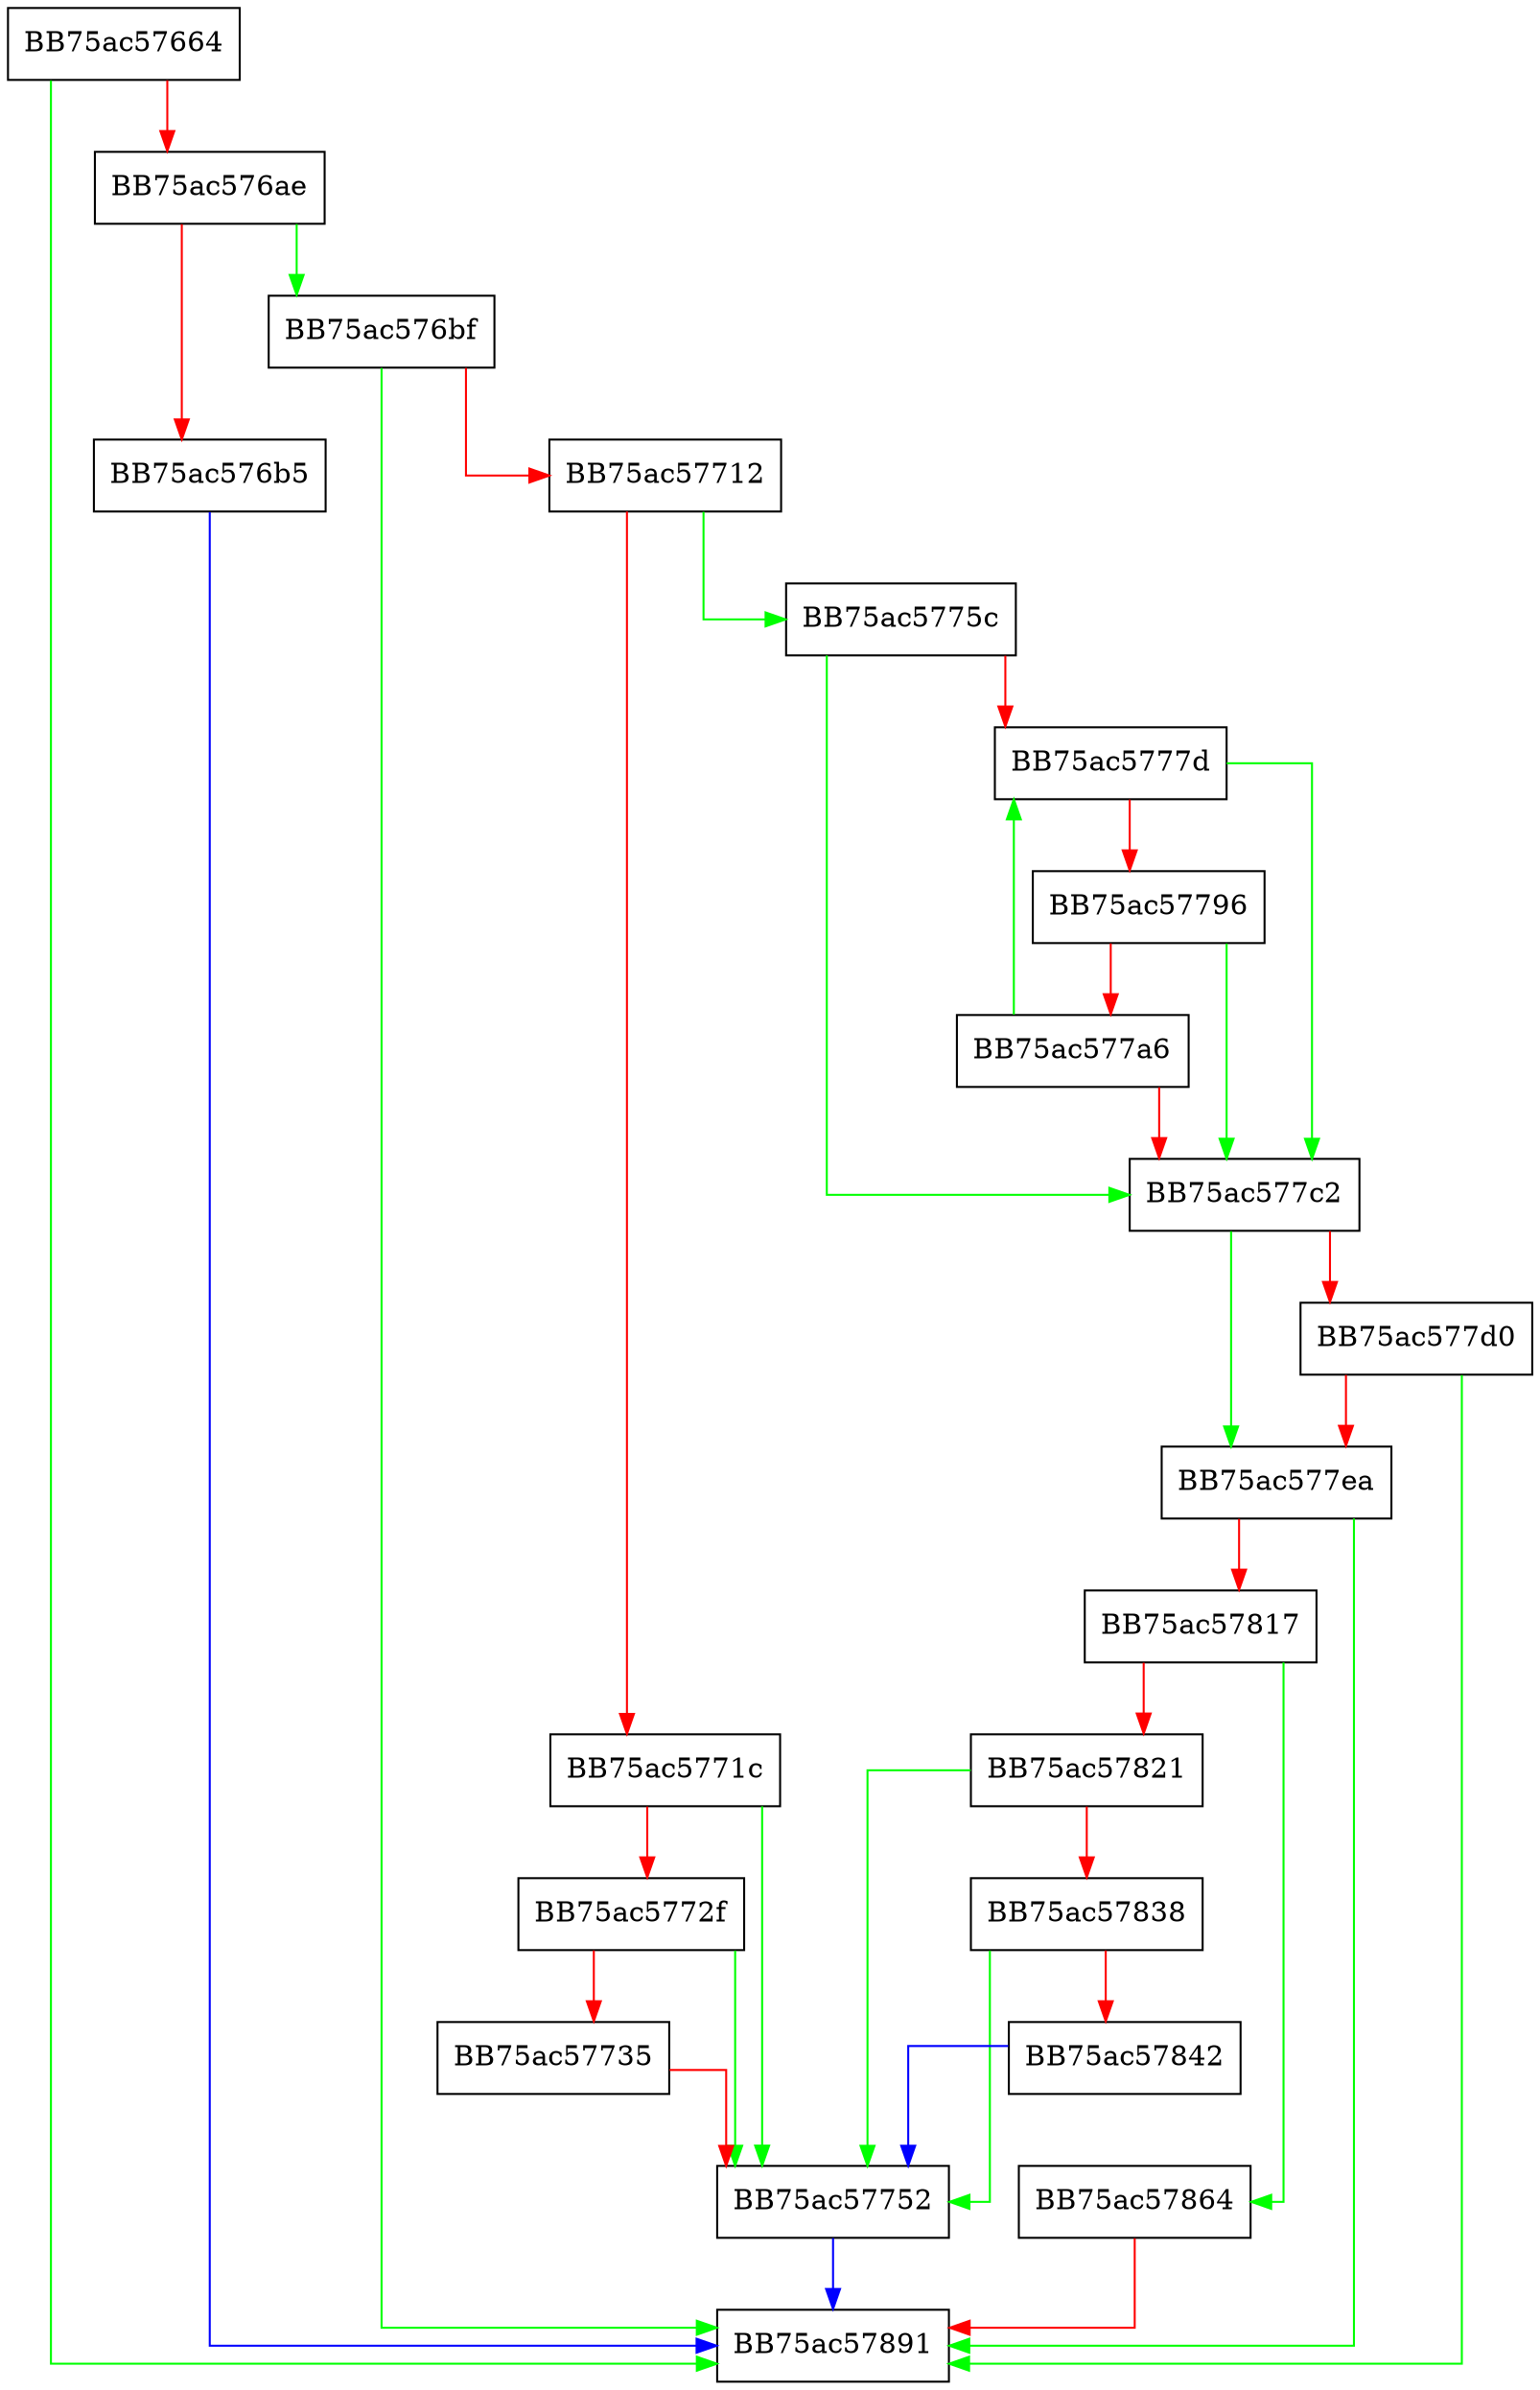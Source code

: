digraph ValidateIndex {
  node [shape="box"];
  graph [splines=ortho];
  BB75ac57664 -> BB75ac57891 [color="green"];
  BB75ac57664 -> BB75ac576ae [color="red"];
  BB75ac576ae -> BB75ac576bf [color="green"];
  BB75ac576ae -> BB75ac576b5 [color="red"];
  BB75ac576b5 -> BB75ac57891 [color="blue"];
  BB75ac576bf -> BB75ac57891 [color="green"];
  BB75ac576bf -> BB75ac57712 [color="red"];
  BB75ac57712 -> BB75ac5775c [color="green"];
  BB75ac57712 -> BB75ac5771c [color="red"];
  BB75ac5771c -> BB75ac57752 [color="green"];
  BB75ac5771c -> BB75ac5772f [color="red"];
  BB75ac5772f -> BB75ac57752 [color="green"];
  BB75ac5772f -> BB75ac57735 [color="red"];
  BB75ac57735 -> BB75ac57752 [color="red"];
  BB75ac57752 -> BB75ac57891 [color="blue"];
  BB75ac5775c -> BB75ac577c2 [color="green"];
  BB75ac5775c -> BB75ac5777d [color="red"];
  BB75ac5777d -> BB75ac577c2 [color="green"];
  BB75ac5777d -> BB75ac57796 [color="red"];
  BB75ac57796 -> BB75ac577c2 [color="green"];
  BB75ac57796 -> BB75ac577a6 [color="red"];
  BB75ac577a6 -> BB75ac5777d [color="green"];
  BB75ac577a6 -> BB75ac577c2 [color="red"];
  BB75ac577c2 -> BB75ac577ea [color="green"];
  BB75ac577c2 -> BB75ac577d0 [color="red"];
  BB75ac577d0 -> BB75ac57891 [color="green"];
  BB75ac577d0 -> BB75ac577ea [color="red"];
  BB75ac577ea -> BB75ac57891 [color="green"];
  BB75ac577ea -> BB75ac57817 [color="red"];
  BB75ac57817 -> BB75ac57864 [color="green"];
  BB75ac57817 -> BB75ac57821 [color="red"];
  BB75ac57821 -> BB75ac57752 [color="green"];
  BB75ac57821 -> BB75ac57838 [color="red"];
  BB75ac57838 -> BB75ac57752 [color="green"];
  BB75ac57838 -> BB75ac57842 [color="red"];
  BB75ac57842 -> BB75ac57752 [color="blue"];
  BB75ac57864 -> BB75ac57891 [color="red"];
}